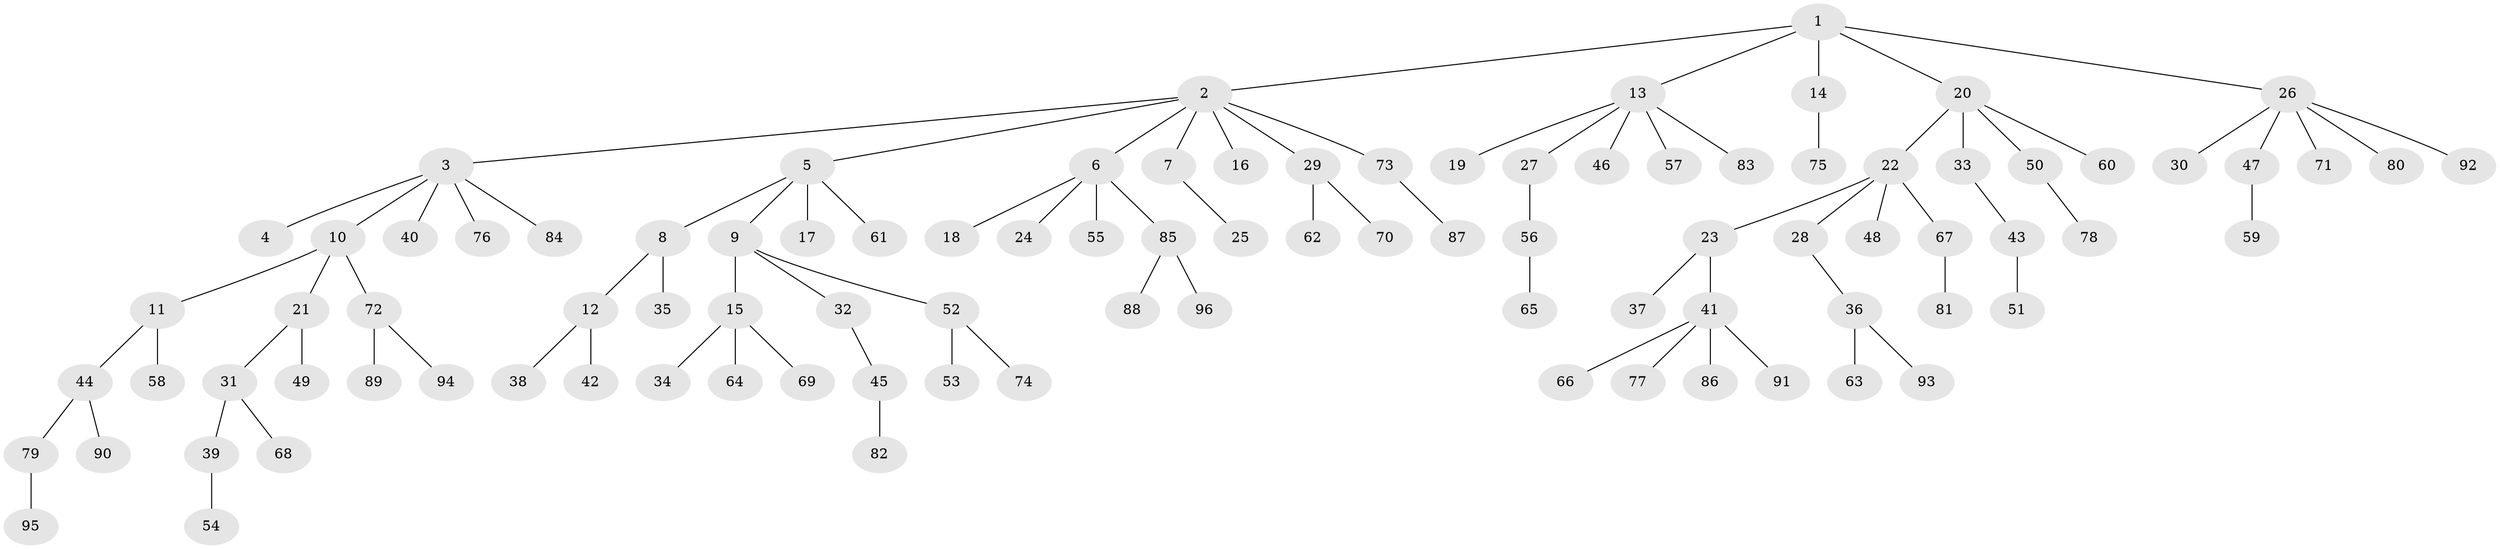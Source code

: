 // coarse degree distribution, {1: 0.868421052631579, 2: 0.07894736842105263, 4: 0.02631578947368421, 31: 0.02631578947368421}
// Generated by graph-tools (version 1.1) at 2025/56/03/04/25 21:56:22]
// undirected, 96 vertices, 95 edges
graph export_dot {
graph [start="1"]
  node [color=gray90,style=filled];
  1;
  2;
  3;
  4;
  5;
  6;
  7;
  8;
  9;
  10;
  11;
  12;
  13;
  14;
  15;
  16;
  17;
  18;
  19;
  20;
  21;
  22;
  23;
  24;
  25;
  26;
  27;
  28;
  29;
  30;
  31;
  32;
  33;
  34;
  35;
  36;
  37;
  38;
  39;
  40;
  41;
  42;
  43;
  44;
  45;
  46;
  47;
  48;
  49;
  50;
  51;
  52;
  53;
  54;
  55;
  56;
  57;
  58;
  59;
  60;
  61;
  62;
  63;
  64;
  65;
  66;
  67;
  68;
  69;
  70;
  71;
  72;
  73;
  74;
  75;
  76;
  77;
  78;
  79;
  80;
  81;
  82;
  83;
  84;
  85;
  86;
  87;
  88;
  89;
  90;
  91;
  92;
  93;
  94;
  95;
  96;
  1 -- 2;
  1 -- 13;
  1 -- 14;
  1 -- 20;
  1 -- 26;
  2 -- 3;
  2 -- 5;
  2 -- 6;
  2 -- 7;
  2 -- 16;
  2 -- 29;
  2 -- 73;
  3 -- 4;
  3 -- 10;
  3 -- 40;
  3 -- 76;
  3 -- 84;
  5 -- 8;
  5 -- 9;
  5 -- 17;
  5 -- 61;
  6 -- 18;
  6 -- 24;
  6 -- 55;
  6 -- 85;
  7 -- 25;
  8 -- 12;
  8 -- 35;
  9 -- 15;
  9 -- 32;
  9 -- 52;
  10 -- 11;
  10 -- 21;
  10 -- 72;
  11 -- 44;
  11 -- 58;
  12 -- 38;
  12 -- 42;
  13 -- 19;
  13 -- 27;
  13 -- 46;
  13 -- 57;
  13 -- 83;
  14 -- 75;
  15 -- 34;
  15 -- 64;
  15 -- 69;
  20 -- 22;
  20 -- 33;
  20 -- 50;
  20 -- 60;
  21 -- 31;
  21 -- 49;
  22 -- 23;
  22 -- 28;
  22 -- 48;
  22 -- 67;
  23 -- 37;
  23 -- 41;
  26 -- 30;
  26 -- 47;
  26 -- 71;
  26 -- 80;
  26 -- 92;
  27 -- 56;
  28 -- 36;
  29 -- 62;
  29 -- 70;
  31 -- 39;
  31 -- 68;
  32 -- 45;
  33 -- 43;
  36 -- 63;
  36 -- 93;
  39 -- 54;
  41 -- 66;
  41 -- 77;
  41 -- 86;
  41 -- 91;
  43 -- 51;
  44 -- 79;
  44 -- 90;
  45 -- 82;
  47 -- 59;
  50 -- 78;
  52 -- 53;
  52 -- 74;
  56 -- 65;
  67 -- 81;
  72 -- 89;
  72 -- 94;
  73 -- 87;
  79 -- 95;
  85 -- 88;
  85 -- 96;
}
